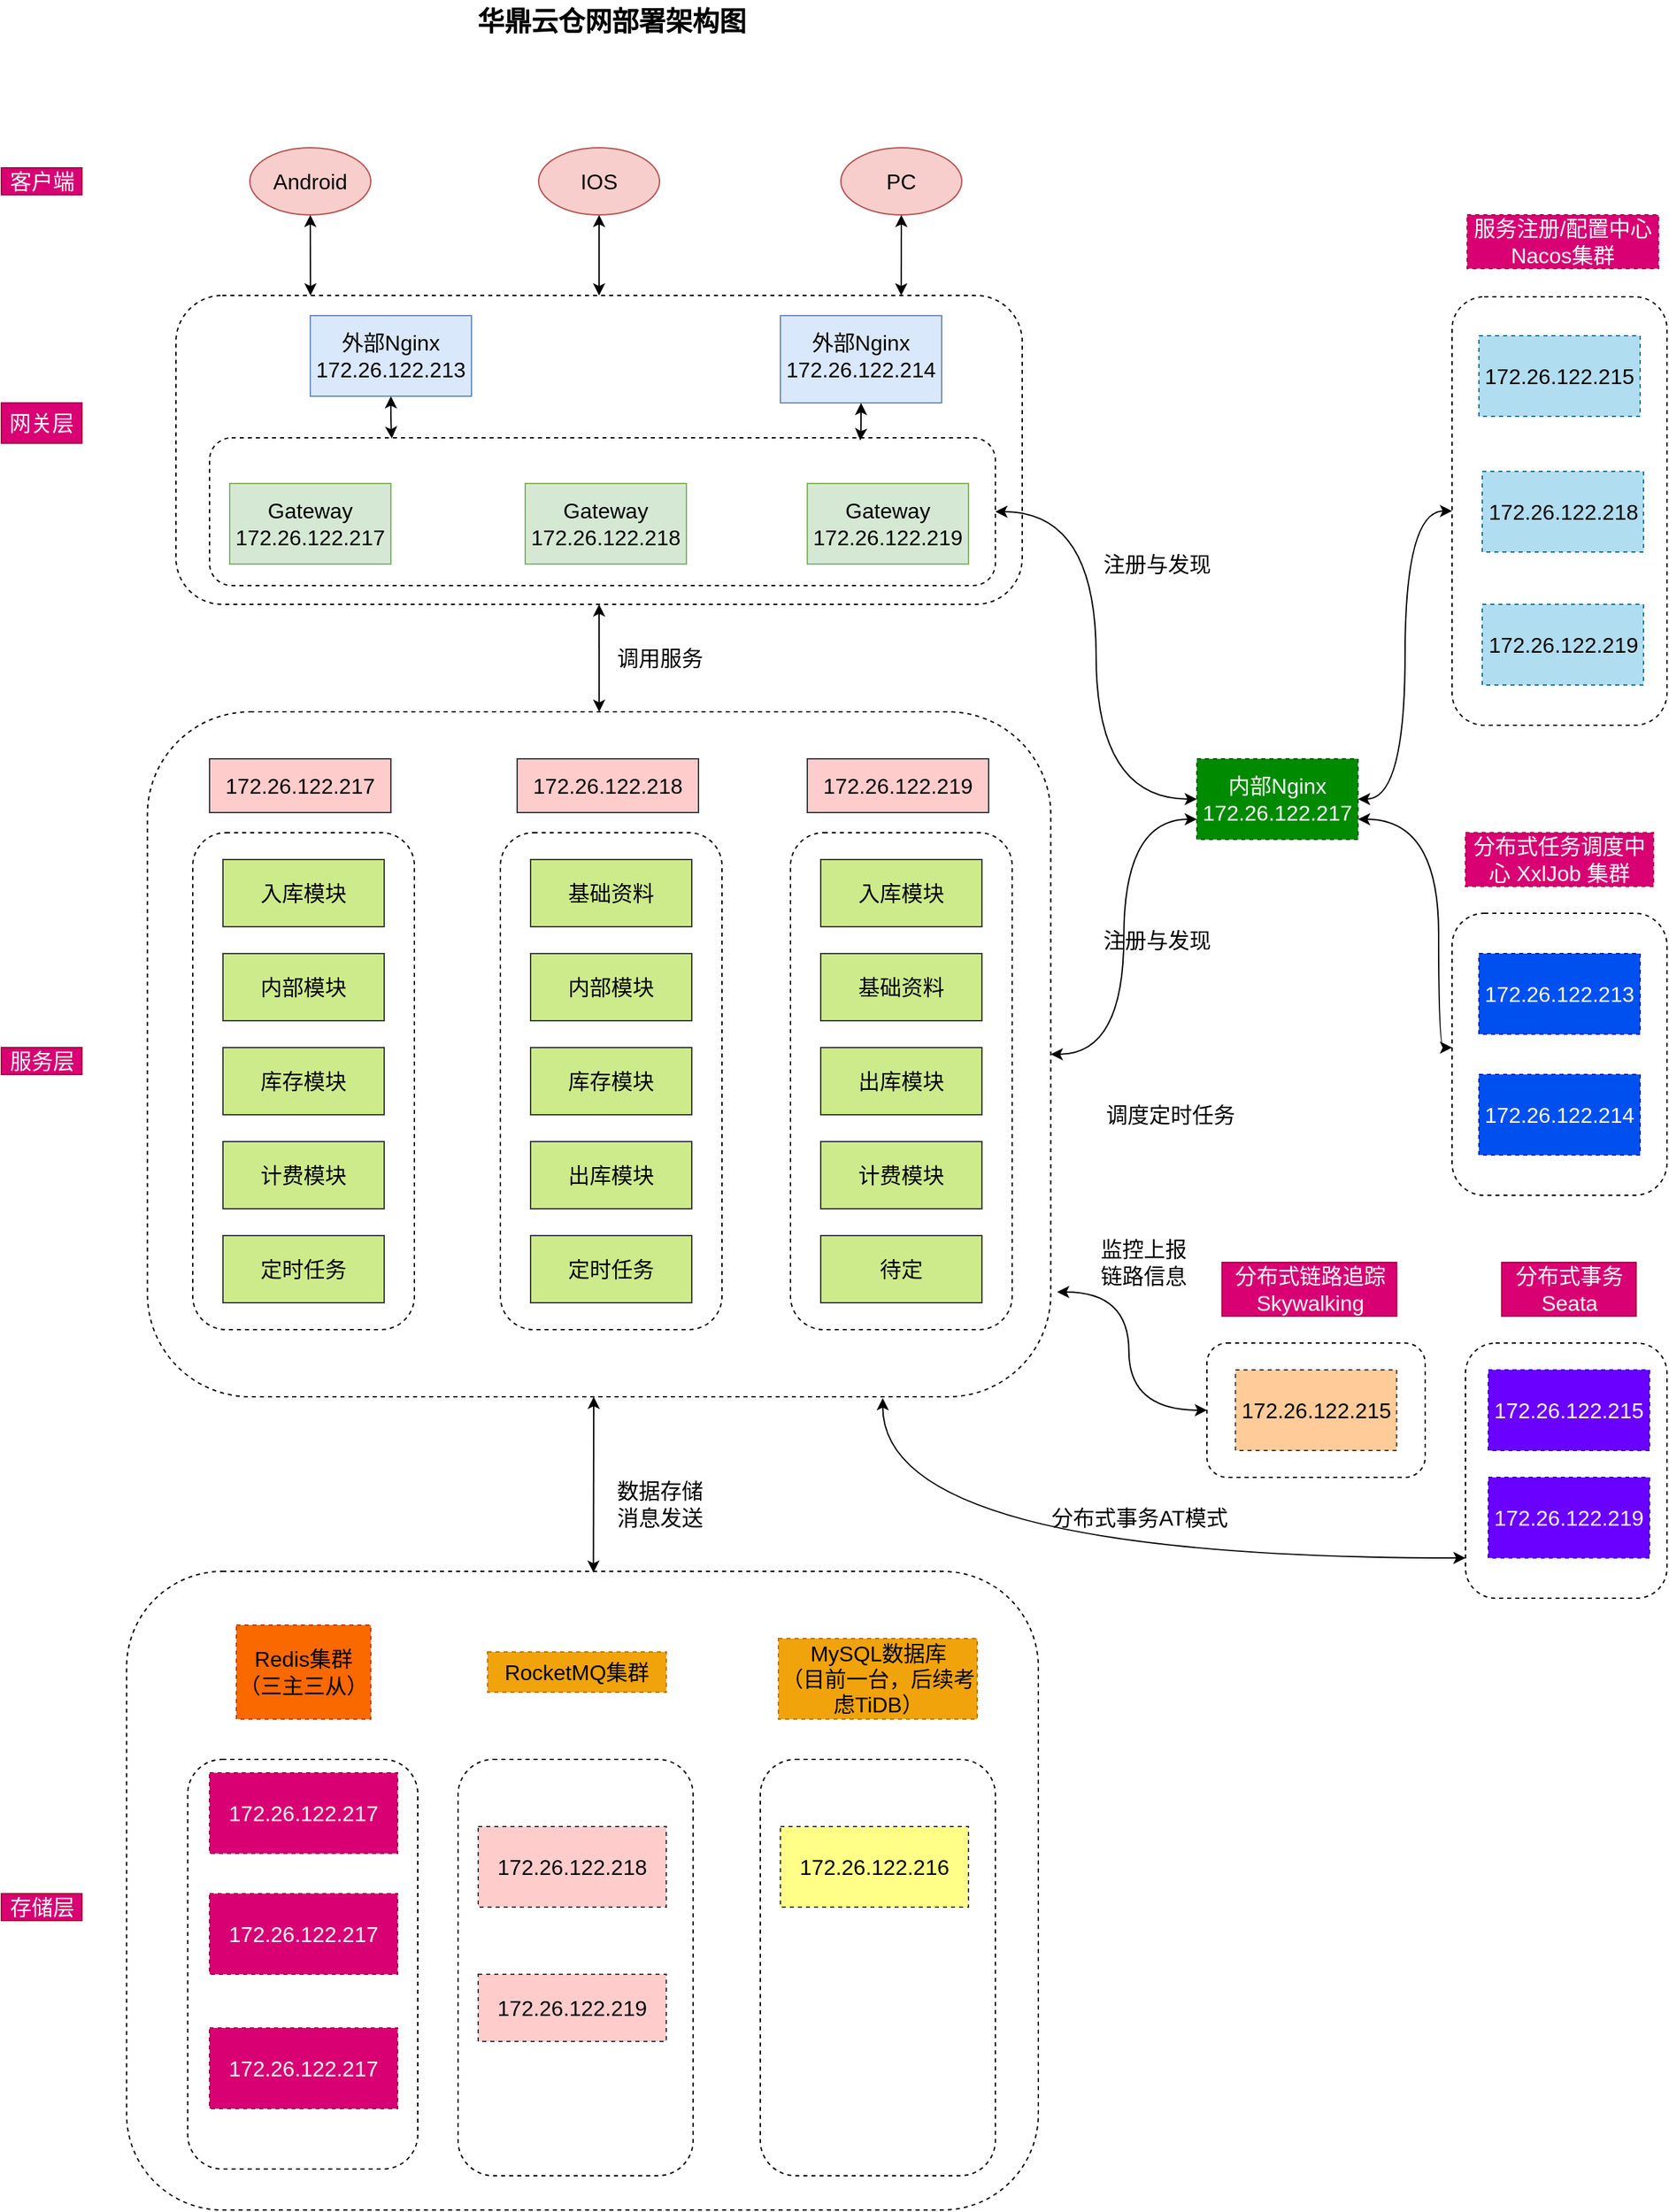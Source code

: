 <mxfile version="15.9.4" type="github">
  <diagram id="0WlvMbETFTRI-HPRhYiD" name="Page-1">
    <mxGraphModel dx="1769" dy="621" grid="1" gridSize="10" guides="1" tooltips="1" connect="1" arrows="1" fold="1" page="1" pageScale="1" pageWidth="827" pageHeight="1169" math="0" shadow="0">
      <root>
        <mxCell id="0" />
        <mxCell id="1" parent="0" />
        <mxCell id="SmQ9b6Evit55e1KI1vsO-1" value="华鼎云仓网部署架构图" style="text;html=1;align=center;verticalAlign=middle;resizable=0;points=[];autosize=1;strokeColor=none;fillColor=none;fontStyle=1;fontSize=20;" vertex="1" parent="1">
          <mxGeometry x="304" y="20" width="220" height="30" as="geometry" />
        </mxCell>
        <mxCell id="SmQ9b6Evit55e1KI1vsO-69" style="edgeStyle=orthogonalEdgeStyle;curved=1;rounded=0;orthogonalLoop=1;jettySize=auto;html=1;fontSize=16;startArrow=classic;startFill=1;" edge="1" parent="1" source="SmQ9b6Evit55e1KI1vsO-3" target="SmQ9b6Evit55e1KI1vsO-68">
          <mxGeometry relative="1" as="geometry" />
        </mxCell>
        <mxCell id="SmQ9b6Evit55e1KI1vsO-3" value="" style="rounded=1;whiteSpace=wrap;html=1;fontSize=20;labelBackgroundColor=none;fillColor=none;dashed=1;" vertex="1" parent="1">
          <mxGeometry x="90" y="240" width="630" height="230" as="geometry" />
        </mxCell>
        <mxCell id="SmQ9b6Evit55e1KI1vsO-24" style="edgeStyle=orthogonalEdgeStyle;curved=1;rounded=0;orthogonalLoop=1;jettySize=auto;html=1;exitX=0.5;exitY=1;exitDx=0;exitDy=0;fontSize=16;" edge="1" parent="1" source="SmQ9b6Evit55e1KI1vsO-4" target="SmQ9b6Evit55e1KI1vsO-3">
          <mxGeometry relative="1" as="geometry">
            <Array as="points">
              <mxPoint x="190" y="380" />
              <mxPoint x="190" y="380" />
            </Array>
          </mxGeometry>
        </mxCell>
        <mxCell id="SmQ9b6Evit55e1KI1vsO-83" style="edgeStyle=orthogonalEdgeStyle;curved=1;rounded=0;orthogonalLoop=1;jettySize=auto;html=1;entryX=0.232;entryY=0.005;entryDx=0;entryDy=0;entryPerimeter=0;fontSize=16;startArrow=classic;startFill=1;" edge="1" parent="1" source="SmQ9b6Evit55e1KI1vsO-4" target="SmQ9b6Evit55e1KI1vsO-81">
          <mxGeometry relative="1" as="geometry" />
        </mxCell>
        <mxCell id="SmQ9b6Evit55e1KI1vsO-4" value="" style="rounded=0;whiteSpace=wrap;html=1;labelBackgroundColor=none;fontSize=20;fillColor=#dae8fc;strokeColor=#6c8ebf;" vertex="1" parent="1">
          <mxGeometry x="190" y="255" width="120" height="60" as="geometry" />
        </mxCell>
        <mxCell id="SmQ9b6Evit55e1KI1vsO-43" style="edgeStyle=orthogonalEdgeStyle;curved=1;rounded=0;orthogonalLoop=1;jettySize=auto;html=1;entryX=0.159;entryY=0;entryDx=0;entryDy=0;entryPerimeter=0;fontSize=16;exitX=0.5;exitY=1;exitDx=0;exitDy=0;startArrow=classic;startFill=1;" edge="1" parent="1" source="SmQ9b6Evit55e1KI1vsO-5" target="SmQ9b6Evit55e1KI1vsO-3">
          <mxGeometry relative="1" as="geometry" />
        </mxCell>
        <mxCell id="SmQ9b6Evit55e1KI1vsO-5" value="Android" style="ellipse;whiteSpace=wrap;html=1;labelBackgroundColor=none;fontSize=16;fillColor=#f8cecc;strokeColor=#b85450;" vertex="1" parent="1">
          <mxGeometry x="145" y="130" width="90" height="50" as="geometry" />
        </mxCell>
        <mxCell id="SmQ9b6Evit55e1KI1vsO-42" style="edgeStyle=orthogonalEdgeStyle;curved=1;rounded=0;orthogonalLoop=1;jettySize=auto;html=1;entryX=0.5;entryY=0;entryDx=0;entryDy=0;fontSize=16;startArrow=classic;startFill=1;" edge="1" parent="1" source="SmQ9b6Evit55e1KI1vsO-6" target="SmQ9b6Evit55e1KI1vsO-3">
          <mxGeometry relative="1" as="geometry" />
        </mxCell>
        <mxCell id="SmQ9b6Evit55e1KI1vsO-6" value="IOS" style="ellipse;whiteSpace=wrap;html=1;labelBackgroundColor=none;fontSize=16;fillColor=#f8cecc;strokeColor=#b85450;" vertex="1" parent="1">
          <mxGeometry x="360" y="130" width="90" height="50" as="geometry" />
        </mxCell>
        <mxCell id="SmQ9b6Evit55e1KI1vsO-41" style="edgeStyle=orthogonalEdgeStyle;curved=1;rounded=0;orthogonalLoop=1;jettySize=auto;html=1;entryX=0.857;entryY=0;entryDx=0;entryDy=0;entryPerimeter=0;fontSize=16;startArrow=classic;startFill=1;" edge="1" parent="1" source="SmQ9b6Evit55e1KI1vsO-7" target="SmQ9b6Evit55e1KI1vsO-3">
          <mxGeometry relative="1" as="geometry" />
        </mxCell>
        <mxCell id="SmQ9b6Evit55e1KI1vsO-7" value="PC" style="ellipse;whiteSpace=wrap;html=1;labelBackgroundColor=none;fontSize=16;fillColor=#f8cecc;strokeColor=#b85450;" vertex="1" parent="1">
          <mxGeometry x="585" y="130" width="90" height="50" as="geometry" />
        </mxCell>
        <mxCell id="SmQ9b6Evit55e1KI1vsO-8" value="网关层" style="text;html=1;strokeColor=#A50040;fillColor=#d80073;align=center;verticalAlign=middle;whiteSpace=wrap;rounded=0;labelBackgroundColor=none;fontSize=16;fontColor=#ffffff;" vertex="1" parent="1">
          <mxGeometry x="-40" y="320" width="60" height="30" as="geometry" />
        </mxCell>
        <mxCell id="SmQ9b6Evit55e1KI1vsO-9" value="外部Nginx&lt;br&gt;172.26.122.213" style="text;html=1;strokeColor=none;fillColor=none;align=center;verticalAlign=middle;whiteSpace=wrap;rounded=0;labelBackgroundColor=none;fontSize=16;" vertex="1" parent="1">
          <mxGeometry x="195" y="265" width="110" height="40" as="geometry" />
        </mxCell>
        <mxCell id="SmQ9b6Evit55e1KI1vsO-87" style="edgeStyle=orthogonalEdgeStyle;curved=1;rounded=0;orthogonalLoop=1;jettySize=auto;html=1;entryX=0.828;entryY=0.018;entryDx=0;entryDy=0;entryPerimeter=0;fontSize=16;startArrow=classic;startFill=1;" edge="1" parent="1" source="SmQ9b6Evit55e1KI1vsO-10" target="SmQ9b6Evit55e1KI1vsO-81">
          <mxGeometry relative="1" as="geometry" />
        </mxCell>
        <mxCell id="SmQ9b6Evit55e1KI1vsO-10" value="" style="rounded=0;whiteSpace=wrap;html=1;labelBackgroundColor=none;fontSize=20;fillColor=#dae8fc;strokeColor=#6c8ebf;" vertex="1" parent="1">
          <mxGeometry x="540" y="255" width="120" height="65" as="geometry" />
        </mxCell>
        <mxCell id="SmQ9b6Evit55e1KI1vsO-12" value="外部Nginx&lt;br&gt;172.26.122.214" style="text;html=1;strokeColor=none;fillColor=none;align=center;verticalAlign=middle;whiteSpace=wrap;rounded=0;labelBackgroundColor=none;fontSize=16;" vertex="1" parent="1">
          <mxGeometry x="545" y="265" width="110" height="40" as="geometry" />
        </mxCell>
        <mxCell id="SmQ9b6Evit55e1KI1vsO-19" value="" style="rounded=0;whiteSpace=wrap;html=1;labelBackgroundColor=#FFFFFF;fontSize=16;fillColor=#d5e8d4;strokeColor=#82b366;" vertex="1" parent="1">
          <mxGeometry x="130" y="380" width="120" height="60" as="geometry" />
        </mxCell>
        <mxCell id="SmQ9b6Evit55e1KI1vsO-21" value="" style="rounded=0;whiteSpace=wrap;html=1;labelBackgroundColor=#FFFFFF;fontSize=16;fillColor=#d5e8d4;strokeColor=#82b366;" vertex="1" parent="1">
          <mxGeometry x="350" y="380" width="120" height="60" as="geometry" />
        </mxCell>
        <mxCell id="SmQ9b6Evit55e1KI1vsO-22" value="" style="rounded=0;whiteSpace=wrap;html=1;labelBackgroundColor=#FFFFFF;fontSize=16;fillColor=#d5e8d4;strokeColor=#82b366;" vertex="1" parent="1">
          <mxGeometry x="560" y="380" width="120" height="60" as="geometry" />
        </mxCell>
        <mxCell id="SmQ9b6Evit55e1KI1vsO-30" value="Gateway&lt;br&gt;172.26.122.217" style="text;html=1;strokeColor=none;fillColor=none;align=center;verticalAlign=middle;whiteSpace=wrap;rounded=0;labelBackgroundColor=none;fontSize=16;" vertex="1" parent="1">
          <mxGeometry x="135" y="390" width="110" height="40" as="geometry" />
        </mxCell>
        <mxCell id="SmQ9b6Evit55e1KI1vsO-31" value="Gateway&lt;br&gt;172.26.122.218" style="text;html=1;strokeColor=none;fillColor=none;align=center;verticalAlign=middle;whiteSpace=wrap;rounded=0;labelBackgroundColor=none;fontSize=16;" vertex="1" parent="1">
          <mxGeometry x="355" y="390" width="110" height="40" as="geometry" />
        </mxCell>
        <mxCell id="SmQ9b6Evit55e1KI1vsO-32" value="Gateway&lt;br&gt;172.26.122.219" style="text;html=1;strokeColor=none;fillColor=none;align=center;verticalAlign=middle;whiteSpace=wrap;rounded=0;labelBackgroundColor=none;fontSize=16;" vertex="1" parent="1">
          <mxGeometry x="565" y="390" width="110" height="40" as="geometry" />
        </mxCell>
        <mxCell id="SmQ9b6Evit55e1KI1vsO-36" value="客户端" style="text;html=1;align=center;verticalAlign=middle;resizable=0;points=[];autosize=1;strokeColor=#A50040;fillColor=#d80073;fontSize=16;fontColor=#ffffff;" vertex="1" parent="1">
          <mxGeometry x="-40" y="145" width="60" height="20" as="geometry" />
        </mxCell>
        <mxCell id="SmQ9b6Evit55e1KI1vsO-37" value="服务层" style="text;html=1;align=center;verticalAlign=middle;resizable=0;points=[];autosize=1;strokeColor=#A50040;fillColor=#d80073;fontSize=16;fontColor=#ffffff;" vertex="1" parent="1">
          <mxGeometry x="-40" y="800" width="60" height="20" as="geometry" />
        </mxCell>
        <mxCell id="SmQ9b6Evit55e1KI1vsO-44" value="" style="rounded=1;whiteSpace=wrap;html=1;dashed=1;labelBackgroundColor=#;fontSize=16;fillColor=none;" vertex="1" parent="1">
          <mxGeometry x="102.5" y="640" width="165" height="370" as="geometry" />
        </mxCell>
        <mxCell id="SmQ9b6Evit55e1KI1vsO-45" value="入库模块" style="rounded=0;whiteSpace=wrap;html=1;labelBackgroundColor=#;fontSize=16;fillColor=#cdeb8b;strokeColor=#36393d;" vertex="1" parent="1">
          <mxGeometry x="125" y="660" width="120" height="50" as="geometry" />
        </mxCell>
        <mxCell id="SmQ9b6Evit55e1KI1vsO-46" value="内部模块" style="rounded=0;whiteSpace=wrap;html=1;labelBackgroundColor=#;fontSize=16;fillColor=#cdeb8b;strokeColor=#36393d;" vertex="1" parent="1">
          <mxGeometry x="125" y="730" width="120" height="50" as="geometry" />
        </mxCell>
        <mxCell id="SmQ9b6Evit55e1KI1vsO-47" value="库存模块" style="rounded=0;whiteSpace=wrap;html=1;labelBackgroundColor=#;fontSize=16;fillColor=#cdeb8b;strokeColor=#36393d;" vertex="1" parent="1">
          <mxGeometry x="125" y="800" width="120" height="50" as="geometry" />
        </mxCell>
        <mxCell id="SmQ9b6Evit55e1KI1vsO-49" value="172.26.122.217" style="text;html=1;strokeColor=#36393d;fillColor=#ffcccc;align=center;verticalAlign=middle;whiteSpace=wrap;rounded=0;labelBackgroundColor=#;fontSize=16;" vertex="1" parent="1">
          <mxGeometry x="115" y="585" width="135" height="40" as="geometry" />
        </mxCell>
        <mxCell id="SmQ9b6Evit55e1KI1vsO-50" value="计费模块" style="rounded=0;whiteSpace=wrap;html=1;labelBackgroundColor=#;fontSize=16;fillColor=#cdeb8b;strokeColor=#36393d;" vertex="1" parent="1">
          <mxGeometry x="125" y="870" width="120" height="50" as="geometry" />
        </mxCell>
        <mxCell id="SmQ9b6Evit55e1KI1vsO-51" value="定时任务" style="rounded=0;whiteSpace=wrap;html=1;labelBackgroundColor=#;fontSize=16;fillColor=#cdeb8b;strokeColor=#36393d;" vertex="1" parent="1">
          <mxGeometry x="125" y="940" width="120" height="50" as="geometry" />
        </mxCell>
        <mxCell id="SmQ9b6Evit55e1KI1vsO-53" value="" style="rounded=1;whiteSpace=wrap;html=1;dashed=1;labelBackgroundColor=#;fontSize=16;fillColor=none;" vertex="1" parent="1">
          <mxGeometry x="331.5" y="640" width="165" height="370" as="geometry" />
        </mxCell>
        <mxCell id="SmQ9b6Evit55e1KI1vsO-54" value="基础资料" style="rounded=0;whiteSpace=wrap;html=1;labelBackgroundColor=#;fontSize=16;fillColor=#cdeb8b;strokeColor=#36393d;" vertex="1" parent="1">
          <mxGeometry x="354" y="660" width="120" height="50" as="geometry" />
        </mxCell>
        <mxCell id="SmQ9b6Evit55e1KI1vsO-55" value="内部模块" style="rounded=0;whiteSpace=wrap;html=1;labelBackgroundColor=#;fontSize=16;fillColor=#cdeb8b;strokeColor=#36393d;" vertex="1" parent="1">
          <mxGeometry x="354" y="730" width="120" height="50" as="geometry" />
        </mxCell>
        <mxCell id="SmQ9b6Evit55e1KI1vsO-56" value="库存模块" style="rounded=0;whiteSpace=wrap;html=1;labelBackgroundColor=#;fontSize=16;fillColor=#cdeb8b;strokeColor=#36393d;" vertex="1" parent="1">
          <mxGeometry x="354" y="800" width="120" height="50" as="geometry" />
        </mxCell>
        <mxCell id="SmQ9b6Evit55e1KI1vsO-57" value="172.26.122.218" style="text;html=1;strokeColor=#36393d;fillColor=#ffcccc;align=center;verticalAlign=middle;whiteSpace=wrap;rounded=0;labelBackgroundColor=#;fontSize=16;" vertex="1" parent="1">
          <mxGeometry x="344" y="585" width="135" height="40" as="geometry" />
        </mxCell>
        <mxCell id="SmQ9b6Evit55e1KI1vsO-58" value="出库模块" style="rounded=0;whiteSpace=wrap;html=1;labelBackgroundColor=#;fontSize=16;fillColor=#cdeb8b;strokeColor=#36393d;" vertex="1" parent="1">
          <mxGeometry x="354" y="870" width="120" height="50" as="geometry" />
        </mxCell>
        <mxCell id="SmQ9b6Evit55e1KI1vsO-59" value="定时任务" style="rounded=0;whiteSpace=wrap;html=1;labelBackgroundColor=#;fontSize=16;fillColor=#cdeb8b;strokeColor=#36393d;" vertex="1" parent="1">
          <mxGeometry x="354" y="940" width="120" height="50" as="geometry" />
        </mxCell>
        <mxCell id="SmQ9b6Evit55e1KI1vsO-60" value="" style="rounded=1;whiteSpace=wrap;html=1;dashed=1;labelBackgroundColor=#;fontSize=16;fillColor=none;" vertex="1" parent="1">
          <mxGeometry x="547.5" y="640" width="165" height="370" as="geometry" />
        </mxCell>
        <mxCell id="SmQ9b6Evit55e1KI1vsO-61" value="入库模块" style="rounded=0;whiteSpace=wrap;html=1;labelBackgroundColor=#;fontSize=16;fillColor=#cdeb8b;strokeColor=#36393d;" vertex="1" parent="1">
          <mxGeometry x="570" y="660" width="120" height="50" as="geometry" />
        </mxCell>
        <mxCell id="SmQ9b6Evit55e1KI1vsO-62" value="基础资料" style="rounded=0;whiteSpace=wrap;html=1;labelBackgroundColor=#;fontSize=16;fillColor=#cdeb8b;strokeColor=#36393d;" vertex="1" parent="1">
          <mxGeometry x="570" y="730" width="120" height="50" as="geometry" />
        </mxCell>
        <mxCell id="SmQ9b6Evit55e1KI1vsO-63" value="出库模块" style="rounded=0;whiteSpace=wrap;html=1;labelBackgroundColor=#;fontSize=16;fillColor=#cdeb8b;strokeColor=#36393d;" vertex="1" parent="1">
          <mxGeometry x="570" y="800" width="120" height="50" as="geometry" />
        </mxCell>
        <mxCell id="SmQ9b6Evit55e1KI1vsO-64" value="172.26.122.219" style="text;html=1;strokeColor=#36393d;fillColor=#ffcccc;align=center;verticalAlign=middle;whiteSpace=wrap;rounded=0;labelBackgroundColor=#;fontSize=16;" vertex="1" parent="1">
          <mxGeometry x="560" y="585" width="135" height="40" as="geometry" />
        </mxCell>
        <mxCell id="SmQ9b6Evit55e1KI1vsO-65" value="计费模块" style="rounded=0;whiteSpace=wrap;html=1;labelBackgroundColor=#;fontSize=16;fillColor=#cdeb8b;strokeColor=#36393d;" vertex="1" parent="1">
          <mxGeometry x="570" y="870" width="120" height="50" as="geometry" />
        </mxCell>
        <mxCell id="SmQ9b6Evit55e1KI1vsO-67" value="待定" style="rounded=0;whiteSpace=wrap;html=1;labelBackgroundColor=#;fontSize=16;fillColor=#cdeb8b;strokeColor=#36393d;" vertex="1" parent="1">
          <mxGeometry x="570" y="940" width="120" height="50" as="geometry" />
        </mxCell>
        <mxCell id="SmQ9b6Evit55e1KI1vsO-121" style="edgeStyle=orthogonalEdgeStyle;curved=1;rounded=0;orthogonalLoop=1;jettySize=auto;html=1;entryX=0;entryY=0.75;entryDx=0;entryDy=0;fontSize=16;startArrow=classic;startFill=1;" edge="1" parent="1" source="SmQ9b6Evit55e1KI1vsO-68" target="SmQ9b6Evit55e1KI1vsO-117">
          <mxGeometry relative="1" as="geometry" />
        </mxCell>
        <mxCell id="SmQ9b6Evit55e1KI1vsO-148" style="edgeStyle=orthogonalEdgeStyle;curved=1;rounded=0;orthogonalLoop=1;jettySize=auto;html=1;entryX=0.512;entryY=0.002;entryDx=0;entryDy=0;entryPerimeter=0;fontSize=16;startArrow=classic;startFill=1;" edge="1" parent="1" source="SmQ9b6Evit55e1KI1vsO-68" target="SmQ9b6Evit55e1KI1vsO-147">
          <mxGeometry relative="1" as="geometry">
            <Array as="points">
              <mxPoint x="401" y="1070" />
              <mxPoint x="401" y="1070" />
            </Array>
          </mxGeometry>
        </mxCell>
        <mxCell id="SmQ9b6Evit55e1KI1vsO-68" value="" style="rounded=1;whiteSpace=wrap;html=1;labelBackgroundColor=#;fontSize=16;fillColor=none;dashed=1;shadow=0;sketch=0;glass=0;" vertex="1" parent="1">
          <mxGeometry x="68.75" y="550" width="672.5" height="510" as="geometry" />
        </mxCell>
        <mxCell id="SmQ9b6Evit55e1KI1vsO-70" value="调用服务" style="text;html=1;align=center;verticalAlign=middle;resizable=0;points=[];autosize=1;strokeColor=none;fillColor=none;fontSize=16;" vertex="1" parent="1">
          <mxGeometry x="410" y="500" width="80" height="20" as="geometry" />
        </mxCell>
        <mxCell id="SmQ9b6Evit55e1KI1vsO-72" value="服务注册/配置中心Nacos集群" style="text;html=1;strokeColor=#A50040;fillColor=#d80073;align=center;verticalAlign=middle;whiteSpace=wrap;rounded=0;dashed=1;labelBackgroundColor=#;fontSize=16;fontColor=#ffffff;" vertex="1" parent="1">
          <mxGeometry x="1051.25" y="180" width="142.5" height="40" as="geometry" />
        </mxCell>
        <mxCell id="SmQ9b6Evit55e1KI1vsO-118" style="edgeStyle=orthogonalEdgeStyle;curved=1;rounded=0;orthogonalLoop=1;jettySize=auto;html=1;entryX=1;entryY=0.5;entryDx=0;entryDy=0;fontSize=16;startArrow=classic;startFill=1;" edge="1" parent="1" source="SmQ9b6Evit55e1KI1vsO-73" target="SmQ9b6Evit55e1KI1vsO-117">
          <mxGeometry relative="1" as="geometry" />
        </mxCell>
        <mxCell id="SmQ9b6Evit55e1KI1vsO-73" value="" style="rounded=1;whiteSpace=wrap;html=1;shadow=0;glass=0;dashed=1;labelBackgroundColor=#;sketch=0;fontSize=16;fillColor=none;" vertex="1" parent="1">
          <mxGeometry x="1040" y="241" width="160" height="319" as="geometry" />
        </mxCell>
        <mxCell id="SmQ9b6Evit55e1KI1vsO-81" value="" style="rounded=1;whiteSpace=wrap;html=1;shadow=0;glass=0;dashed=1;labelBackgroundColor=#;sketch=0;fontSize=16;fillColor=none;" vertex="1" parent="1">
          <mxGeometry x="115" y="346" width="585" height="110" as="geometry" />
        </mxCell>
        <mxCell id="SmQ9b6Evit55e1KI1vsO-89" value="172.26.122.215" style="rounded=0;whiteSpace=wrap;html=1;shadow=0;glass=0;dashed=1;labelBackgroundColor=#;sketch=0;fontSize=16;fillColor=#b1ddf0;strokeColor=#10739e;" vertex="1" parent="1">
          <mxGeometry x="1060" y="270" width="120" height="60" as="geometry" />
        </mxCell>
        <mxCell id="SmQ9b6Evit55e1KI1vsO-90" value="172.26.122.218" style="rounded=0;whiteSpace=wrap;html=1;shadow=0;glass=0;dashed=1;labelBackgroundColor=#;sketch=0;fontSize=16;fillColor=#b1ddf0;strokeColor=#10739e;" vertex="1" parent="1">
          <mxGeometry x="1062.5" y="371" width="120" height="60" as="geometry" />
        </mxCell>
        <mxCell id="SmQ9b6Evit55e1KI1vsO-91" value="172.26.122.219" style="rounded=0;whiteSpace=wrap;html=1;shadow=0;glass=0;dashed=1;labelBackgroundColor=#;sketch=0;fontSize=16;fillColor=#b1ddf0;strokeColor=#10739e;" vertex="1" parent="1">
          <mxGeometry x="1062.5" y="470" width="120" height="60" as="geometry" />
        </mxCell>
        <mxCell id="SmQ9b6Evit55e1KI1vsO-94" value="注册与发现" style="text;html=1;align=center;verticalAlign=middle;resizable=0;points=[];autosize=1;strokeColor=none;fillColor=none;fontSize=16;" vertex="1" parent="1">
          <mxGeometry x="770" y="430" width="100" height="20" as="geometry" />
        </mxCell>
        <mxCell id="SmQ9b6Evit55e1KI1vsO-98" value="注册与发现" style="text;html=1;align=center;verticalAlign=middle;resizable=0;points=[];autosize=1;strokeColor=none;fillColor=none;fontSize=16;" vertex="1" parent="1">
          <mxGeometry x="770" y="710" width="100" height="20" as="geometry" />
        </mxCell>
        <mxCell id="SmQ9b6Evit55e1KI1vsO-119" style="edgeStyle=orthogonalEdgeStyle;curved=1;rounded=0;orthogonalLoop=1;jettySize=auto;html=1;entryX=1;entryY=0.75;entryDx=0;entryDy=0;fontSize=16;startArrow=classic;startFill=1;" edge="1" parent="1" source="SmQ9b6Evit55e1KI1vsO-99" target="SmQ9b6Evit55e1KI1vsO-117">
          <mxGeometry relative="1" as="geometry">
            <Array as="points">
              <mxPoint x="1030" y="800" />
              <mxPoint x="1030" y="630" />
            </Array>
          </mxGeometry>
        </mxCell>
        <mxCell id="SmQ9b6Evit55e1KI1vsO-99" value="" style="rounded=1;whiteSpace=wrap;html=1;shadow=0;glass=0;dashed=1;labelBackgroundColor=#;sketch=0;fontSize=16;fillColor=none;" vertex="1" parent="1">
          <mxGeometry x="1040" y="700" width="160" height="210" as="geometry" />
        </mxCell>
        <mxCell id="SmQ9b6Evit55e1KI1vsO-101" value="分布式任务调度中心 XxlJob 集群" style="text;html=1;strokeColor=#A50040;fillColor=#d80073;align=center;verticalAlign=middle;whiteSpace=wrap;rounded=0;shadow=0;glass=0;dashed=1;labelBackgroundColor=#;sketch=0;fontSize=16;fontColor=#ffffff;" vertex="1" parent="1">
          <mxGeometry x="1050" y="640" width="140" height="40" as="geometry" />
        </mxCell>
        <mxCell id="SmQ9b6Evit55e1KI1vsO-102" value="172.26.122.213" style="rounded=0;whiteSpace=wrap;html=1;shadow=0;glass=0;dashed=1;labelBackgroundColor=#;sketch=0;fontSize=16;fillColor=#0050ef;fontColor=#ffffff;strokeColor=#001DBC;" vertex="1" parent="1">
          <mxGeometry x="1060" y="730" width="120" height="60" as="geometry" />
        </mxCell>
        <mxCell id="SmQ9b6Evit55e1KI1vsO-103" value="172.26.122.214" style="rounded=0;whiteSpace=wrap;html=1;shadow=0;glass=0;dashed=1;labelBackgroundColor=#;sketch=0;fontSize=16;fillColor=#0050ef;fontColor=#ffffff;strokeColor=#001DBC;" vertex="1" parent="1">
          <mxGeometry x="1060" y="820" width="120" height="60" as="geometry" />
        </mxCell>
        <mxCell id="SmQ9b6Evit55e1KI1vsO-106" value="调度定时任务" style="text;html=1;align=center;verticalAlign=middle;resizable=0;points=[];autosize=1;strokeColor=none;fillColor=none;fontSize=16;" vertex="1" parent="1">
          <mxGeometry x="775" y="840" width="110" height="20" as="geometry" />
        </mxCell>
        <mxCell id="SmQ9b6Evit55e1KI1vsO-107" value="分布式链路追踪&lt;br&gt;Skywalking" style="text;html=1;align=center;verticalAlign=middle;resizable=0;points=[];autosize=1;strokeColor=#A50040;fillColor=#d80073;fontSize=16;fontColor=#ffffff;" vertex="1" parent="1">
          <mxGeometry x="868.75" y="960" width="130" height="40" as="geometry" />
        </mxCell>
        <mxCell id="SmQ9b6Evit55e1KI1vsO-110" style="edgeStyle=orthogonalEdgeStyle;curved=1;rounded=0;orthogonalLoop=1;jettySize=auto;html=1;entryX=1.007;entryY=0.847;entryDx=0;entryDy=0;entryPerimeter=0;fontSize=16;startArrow=classic;startFill=1;" edge="1" parent="1" source="SmQ9b6Evit55e1KI1vsO-108" target="SmQ9b6Evit55e1KI1vsO-68">
          <mxGeometry relative="1" as="geometry" />
        </mxCell>
        <mxCell id="SmQ9b6Evit55e1KI1vsO-108" value="" style="rounded=1;whiteSpace=wrap;html=1;shadow=0;glass=0;dashed=1;labelBackgroundColor=#;sketch=0;fontSize=16;fillColor=none;" vertex="1" parent="1">
          <mxGeometry x="857.5" y="1020" width="162.5" height="100" as="geometry" />
        </mxCell>
        <mxCell id="SmQ9b6Evit55e1KI1vsO-111" value="监控上报&lt;br&gt;链路信息" style="text;html=1;align=center;verticalAlign=middle;resizable=0;points=[];autosize=1;strokeColor=none;fillColor=none;fontSize=16;" vertex="1" parent="1">
          <mxGeometry x="770" y="940" width="80" height="40" as="geometry" />
        </mxCell>
        <mxCell id="SmQ9b6Evit55e1KI1vsO-112" value="存储层" style="text;html=1;align=center;verticalAlign=middle;resizable=0;points=[];autosize=1;strokeColor=#A50040;fillColor=#d80073;fontSize=16;fontColor=#ffffff;" vertex="1" parent="1">
          <mxGeometry x="-40" y="1430" width="60" height="20" as="geometry" />
        </mxCell>
        <mxCell id="SmQ9b6Evit55e1KI1vsO-114" value="Redis集群（三主三从）" style="rounded=0;whiteSpace=wrap;html=1;shadow=0;glass=0;dashed=1;labelBackgroundColor=#;sketch=0;fontSize=16;fillColor=#fa6800;fontColor=#000000;strokeColor=#C73500;" vertex="1" parent="1">
          <mxGeometry x="135" y="1230" width="100" height="70" as="geometry" />
        </mxCell>
        <mxCell id="SmQ9b6Evit55e1KI1vsO-120" style="edgeStyle=orthogonalEdgeStyle;curved=1;rounded=0;orthogonalLoop=1;jettySize=auto;html=1;entryX=1;entryY=0.5;entryDx=0;entryDy=0;fontSize=16;startArrow=classic;startFill=1;" edge="1" parent="1" source="SmQ9b6Evit55e1KI1vsO-117" target="SmQ9b6Evit55e1KI1vsO-81">
          <mxGeometry relative="1" as="geometry" />
        </mxCell>
        <mxCell id="SmQ9b6Evit55e1KI1vsO-117" value="内部Nginx&lt;br&gt;172.26.122.217" style="rounded=0;whiteSpace=wrap;html=1;shadow=0;glass=0;dashed=1;labelBackgroundColor=#;sketch=0;fontSize=16;fillColor=#008a00;fontColor=#ffffff;strokeColor=#005700;" vertex="1" parent="1">
          <mxGeometry x="850" y="585" width="120" height="60" as="geometry" />
        </mxCell>
        <mxCell id="SmQ9b6Evit55e1KI1vsO-124" value="分布式事务&lt;br&gt;Seata" style="text;html=1;align=center;verticalAlign=middle;resizable=0;points=[];autosize=1;strokeColor=#A50040;fillColor=#d80073;fontSize=16;fontColor=#ffffff;" vertex="1" parent="1">
          <mxGeometry x="1077" y="960" width="100" height="40" as="geometry" />
        </mxCell>
        <mxCell id="SmQ9b6Evit55e1KI1vsO-129" style="edgeStyle=orthogonalEdgeStyle;curved=1;rounded=0;orthogonalLoop=1;jettySize=auto;html=1;entryX=0.814;entryY=1.002;entryDx=0;entryDy=0;entryPerimeter=0;fontSize=16;startArrow=classic;startFill=1;" edge="1" parent="1" source="SmQ9b6Evit55e1KI1vsO-125" target="SmQ9b6Evit55e1KI1vsO-68">
          <mxGeometry relative="1" as="geometry">
            <Array as="points">
              <mxPoint x="616" y="1180" />
            </Array>
          </mxGeometry>
        </mxCell>
        <mxCell id="SmQ9b6Evit55e1KI1vsO-125" value="" style="rounded=1;whiteSpace=wrap;html=1;shadow=0;glass=0;dashed=1;labelBackgroundColor=#;sketch=0;fontSize=16;fillColor=none;" vertex="1" parent="1">
          <mxGeometry x="1050" y="1020" width="150" height="190" as="geometry" />
        </mxCell>
        <mxCell id="SmQ9b6Evit55e1KI1vsO-126" value="172.26.122.215" style="rounded=0;whiteSpace=wrap;html=1;shadow=0;glass=0;dashed=1;labelBackgroundColor=#;sketch=0;fontSize=16;fillColor=#6a00ff;fontColor=#ffffff;strokeColor=#3700CC;" vertex="1" parent="1">
          <mxGeometry x="1067" y="1040" width="120" height="60" as="geometry" />
        </mxCell>
        <mxCell id="SmQ9b6Evit55e1KI1vsO-127" value="172.26.122.215" style="rounded=0;whiteSpace=wrap;html=1;shadow=0;glass=0;dashed=1;labelBackgroundColor=#;sketch=0;fontSize=16;fillColor=#ffcc99;strokeColor=#36393d;" vertex="1" parent="1">
          <mxGeometry x="878.75" y="1040" width="120" height="60" as="geometry" />
        </mxCell>
        <mxCell id="SmQ9b6Evit55e1KI1vsO-128" value="172.26.122.219" style="rounded=0;whiteSpace=wrap;html=1;shadow=0;glass=0;dashed=1;labelBackgroundColor=#;sketch=0;fontSize=16;fillColor=#6a00ff;fontColor=#ffffff;strokeColor=#3700CC;" vertex="1" parent="1">
          <mxGeometry x="1067" y="1120" width="120" height="60" as="geometry" />
        </mxCell>
        <mxCell id="SmQ9b6Evit55e1KI1vsO-131" value="分布式事务AT模式" style="text;html=1;align=center;verticalAlign=middle;resizable=0;points=[];autosize=1;strokeColor=none;fillColor=none;fontSize=16;" vertex="1" parent="1">
          <mxGeometry x="732" y="1140" width="150" height="20" as="geometry" />
        </mxCell>
        <mxCell id="SmQ9b6Evit55e1KI1vsO-132" value="172.26.122.217" style="rounded=0;whiteSpace=wrap;html=1;shadow=0;glass=0;dashed=1;labelBackgroundColor=#;sketch=0;fontSize=16;fillColor=#d80073;strokeColor=#A50040;fontColor=#ffffff;" vertex="1" parent="1">
          <mxGeometry x="115" y="1430" width="140" height="60" as="geometry" />
        </mxCell>
        <mxCell id="SmQ9b6Evit55e1KI1vsO-133" value="172.26.122.217" style="rounded=0;whiteSpace=wrap;html=1;shadow=0;glass=0;dashed=1;labelBackgroundColor=#;sketch=0;fontSize=16;fillColor=#d80073;strokeColor=#A50040;fontColor=#ffffff;" vertex="1" parent="1">
          <mxGeometry x="115" y="1530" width="140" height="60" as="geometry" />
        </mxCell>
        <mxCell id="SmQ9b6Evit55e1KI1vsO-134" value="172.26.122.217" style="rounded=0;whiteSpace=wrap;html=1;shadow=0;glass=0;dashed=1;labelBackgroundColor=#;sketch=0;fontSize=16;fillColor=#d80073;strokeColor=#A50040;fontColor=#ffffff;" vertex="1" parent="1">
          <mxGeometry x="115" y="1340" width="140" height="60" as="geometry" />
        </mxCell>
        <mxCell id="SmQ9b6Evit55e1KI1vsO-135" value="" style="rounded=1;whiteSpace=wrap;html=1;shadow=0;glass=0;dashed=1;labelBackgroundColor=#;sketch=0;fontSize=16;fillColor=none;" vertex="1" parent="1">
          <mxGeometry x="98.75" y="1330" width="171.25" height="305" as="geometry" />
        </mxCell>
        <mxCell id="SmQ9b6Evit55e1KI1vsO-136" value="RocketMQ集群" style="text;html=1;strokeColor=#BD7000;fillColor=#f0a30a;align=center;verticalAlign=middle;whiteSpace=wrap;rounded=0;shadow=0;glass=0;dashed=1;labelBackgroundColor=#;sketch=0;fontSize=16;fontColor=#000000;" vertex="1" parent="1">
          <mxGeometry x="322" y="1250" width="133" height="30" as="geometry" />
        </mxCell>
        <mxCell id="SmQ9b6Evit55e1KI1vsO-137" value="" style="rounded=1;whiteSpace=wrap;html=1;shadow=0;glass=0;dashed=1;labelBackgroundColor=#;sketch=0;fontSize=16;fillColor=none;" vertex="1" parent="1">
          <mxGeometry x="300" y="1330" width="175" height="310" as="geometry" />
        </mxCell>
        <mxCell id="SmQ9b6Evit55e1KI1vsO-139" value="172.26.122.218" style="rounded=0;whiteSpace=wrap;html=1;shadow=0;glass=0;dashed=1;labelBackgroundColor=#;sketch=0;fontSize=16;fillColor=#ffcccc;strokeColor=#36393d;" vertex="1" parent="1">
          <mxGeometry x="315" y="1380" width="140" height="60" as="geometry" />
        </mxCell>
        <mxCell id="SmQ9b6Evit55e1KI1vsO-140" value="172.26.122.219" style="rounded=0;whiteSpace=wrap;html=1;shadow=0;glass=0;dashed=1;labelBackgroundColor=#;sketch=0;fontSize=16;fillColor=#ffcccc;strokeColor=#36393d;" vertex="1" parent="1">
          <mxGeometry x="315" y="1490" width="140" height="50" as="geometry" />
        </mxCell>
        <mxCell id="SmQ9b6Evit55e1KI1vsO-141" value="MySQL数据库&lt;br&gt;（目前一台，后续考虑TiDB）" style="text;html=1;strokeColor=#BD7000;fillColor=#f0a30a;align=center;verticalAlign=middle;whiteSpace=wrap;rounded=0;shadow=0;glass=0;dashed=1;labelBackgroundColor=#;sketch=0;fontSize=16;fontColor=#000000;" vertex="1" parent="1">
          <mxGeometry x="538.5" y="1240" width="148" height="60" as="geometry" />
        </mxCell>
        <mxCell id="SmQ9b6Evit55e1KI1vsO-142" value="" style="rounded=1;whiteSpace=wrap;html=1;shadow=0;glass=0;dashed=1;labelBackgroundColor=#;sketch=0;fontSize=16;fillColor=none;" vertex="1" parent="1">
          <mxGeometry x="525" y="1330" width="175" height="310" as="geometry" />
        </mxCell>
        <mxCell id="SmQ9b6Evit55e1KI1vsO-143" value="172.26.122.216" style="rounded=0;whiteSpace=wrap;html=1;shadow=0;glass=0;dashed=1;labelBackgroundColor=#;sketch=0;fontSize=16;fillColor=#ffff88;strokeColor=#36393d;" vertex="1" parent="1">
          <mxGeometry x="540" y="1380" width="140" height="60" as="geometry" />
        </mxCell>
        <mxCell id="SmQ9b6Evit55e1KI1vsO-147" value="" style="rounded=1;whiteSpace=wrap;html=1;shadow=0;glass=0;dashed=1;labelBackgroundColor=#;sketch=0;fontSize=16;fillColor=none;" vertex="1" parent="1">
          <mxGeometry x="53.25" y="1190" width="678.75" height="475.5" as="geometry" />
        </mxCell>
        <mxCell id="SmQ9b6Evit55e1KI1vsO-149" value="数据存储&lt;br&gt;消息发送" style="text;html=1;align=center;verticalAlign=middle;resizable=0;points=[];autosize=1;strokeColor=none;fillColor=none;fontSize=16;" vertex="1" parent="1">
          <mxGeometry x="410" y="1120" width="80" height="40" as="geometry" />
        </mxCell>
      </root>
    </mxGraphModel>
  </diagram>
</mxfile>
